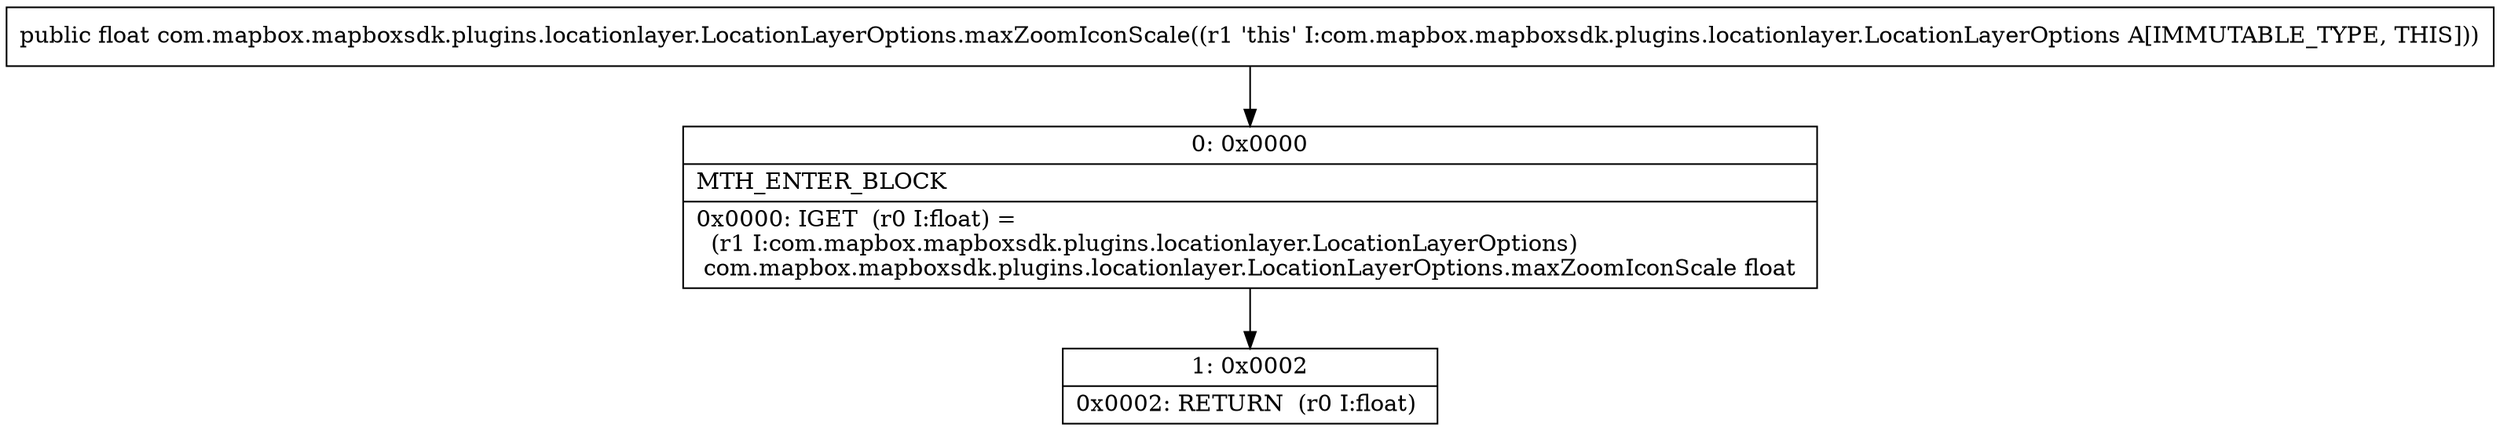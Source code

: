 digraph "CFG forcom.mapbox.mapboxsdk.plugins.locationlayer.LocationLayerOptions.maxZoomIconScale()F" {
Node_0 [shape=record,label="{0\:\ 0x0000|MTH_ENTER_BLOCK\l|0x0000: IGET  (r0 I:float) = \l  (r1 I:com.mapbox.mapboxsdk.plugins.locationlayer.LocationLayerOptions)\l com.mapbox.mapboxsdk.plugins.locationlayer.LocationLayerOptions.maxZoomIconScale float \l}"];
Node_1 [shape=record,label="{1\:\ 0x0002|0x0002: RETURN  (r0 I:float) \l}"];
MethodNode[shape=record,label="{public float com.mapbox.mapboxsdk.plugins.locationlayer.LocationLayerOptions.maxZoomIconScale((r1 'this' I:com.mapbox.mapboxsdk.plugins.locationlayer.LocationLayerOptions A[IMMUTABLE_TYPE, THIS])) }"];
MethodNode -> Node_0;
Node_0 -> Node_1;
}

